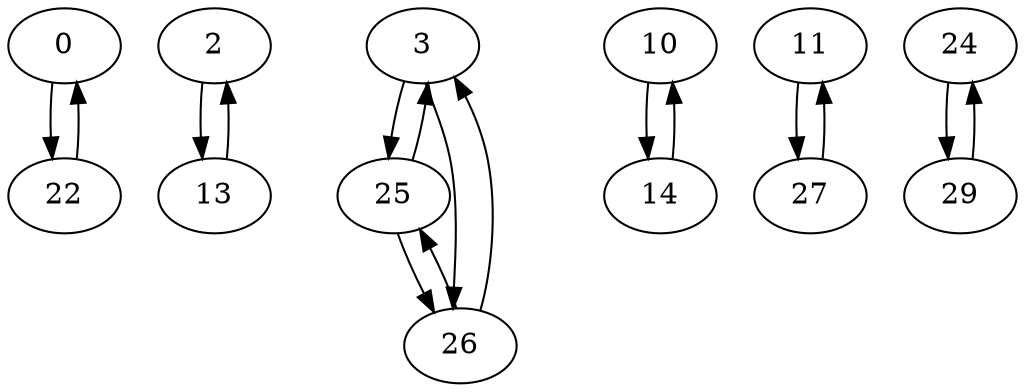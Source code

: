 digraph G {
	0 -> 22;
	2 -> 13;
	3 -> 25;
	3 -> 26;
	10 -> 14;
	11 -> 27;
	13 -> 2;
	14 -> 10;
	22 -> 0;
	24 -> 29;
	25 -> 3;
	25 -> 26;
	26 -> 3;
	26 -> 25;
	27 -> 11;
	29 -> 24;
}